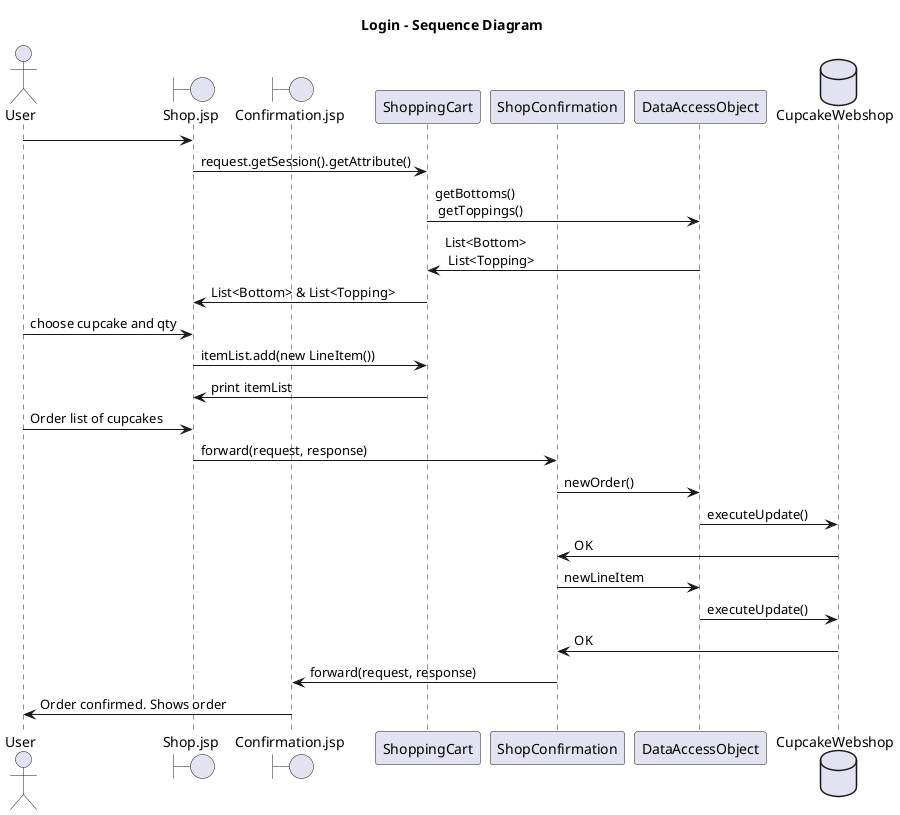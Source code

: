 @startuml

title "Login - Sequence Diagram"

actor User
boundary Shop.jsp
boundary Confirmation.jsp
participant ShoppingCart
participant ShopConfirmation
participant DataAccessObject as DAO
database CupcakeWebshop as DB

User -> Shop.jsp 
Shop.jsp -> ShoppingCart : request.getSession().getAttribute()
ShoppingCart -> DAO : getBottoms() \n getToppings()
DAO -> ShoppingCart : List<Bottom> \n List<Topping>
ShoppingCart -> Shop.jsp : List<Bottom> & List<Topping>
User -> Shop.jsp : choose cupcake and qty
Shop.jsp -> ShoppingCart : itemList.add(new LineItem())
ShoppingCart -> Shop.jsp : print itemList
User -> Shop.jsp : Order list of cupcakes
Shop.jsp -> ShopConfirmation : forward(request, response)
ShopConfirmation -> DAO : newOrder()
DAO -> DB : executeUpdate()
DB -> ShopConfirmation : OK
ShopConfirmation -> DAO : newLineItem
DAO -> DB : executeUpdate()
DB -> ShopConfirmation : OK
ShopConfirmation -> Confirmation.jsp : forward(request, response)
Confirmation.jsp -> User : Order confirmed. Shows order


@enduml